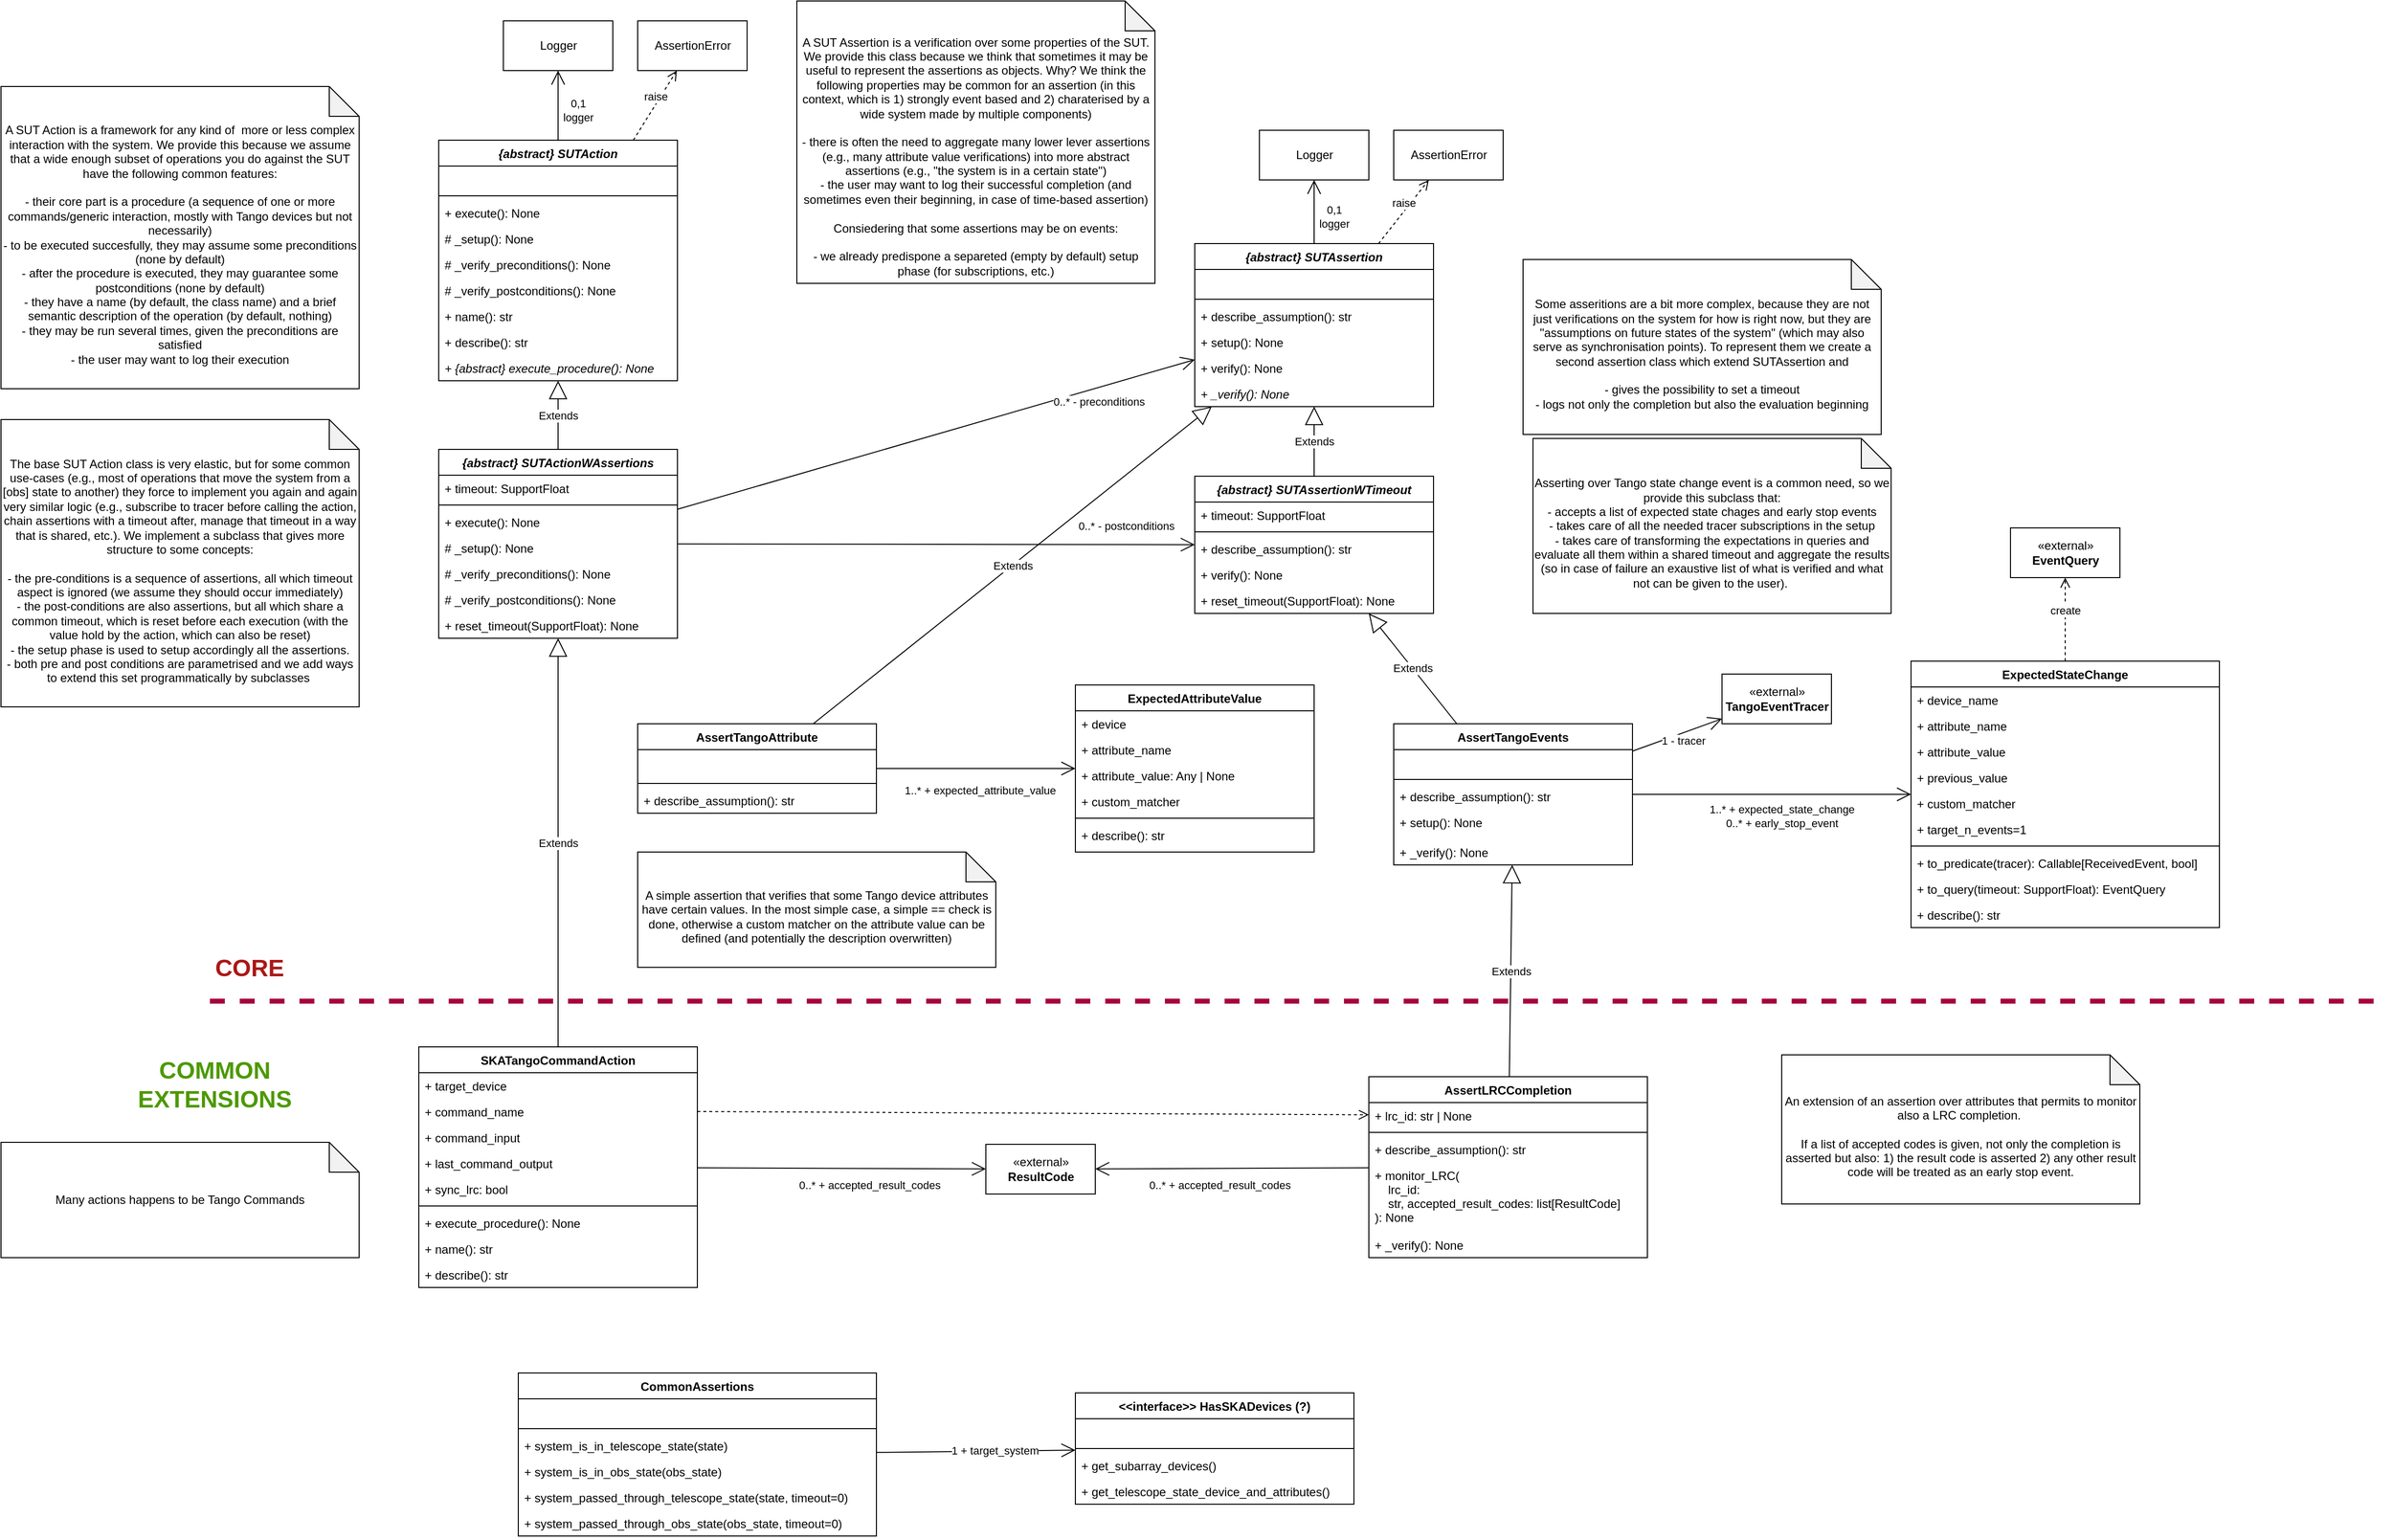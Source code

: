 <mxfile>
    <diagram id="v-a5iRJR_e-lCV0AXOTa" name="Page-1">
        <mxGraphModel dx="2458" dy="2108" grid="1" gridSize="10" guides="1" tooltips="1" connect="1" arrows="1" fold="1" page="1" pageScale="1" pageWidth="827" pageHeight="1169" math="0" shadow="0">
            <root>
                <mxCell id="0"/>
                <mxCell id="1" parent="0"/>
                <mxCell id="8" value="&lt;div style=&quot;text-align: center;&quot;&gt;&lt;span style=&quot;text-align: start; background-color: initial;&quot;&gt;&lt;br&gt;&lt;/span&gt;&lt;/div&gt;&lt;div style=&quot;text-align: center;&quot;&gt;&lt;span style=&quot;text-align: start; background-color: initial;&quot;&gt;&lt;br&gt;&lt;/span&gt;&lt;/div&gt;&lt;div style=&quot;text-align: center;&quot;&gt;&lt;span style=&quot;text-align: start; background-color: initial;&quot;&gt;&lt;br&gt;&lt;/span&gt;&lt;/div&gt;&lt;div style=&quot;text-align: center;&quot;&gt;&lt;span style=&quot;text-align: start; background-color: initial;&quot;&gt;The base SUT Action class is very elastic, but for some common use-cases (e.g., most of operations that move the system from a [obs] state to another) they force to implement you again and again very similar logic (e.g., subscribe to tracer before calling the action, chain assertions with a timeout after, manage that timeout in a way that is shared, etc.). We implement a subclass that gives more structure to some concepts:&lt;/span&gt;&lt;/div&gt;&lt;div style=&quot;text-align: center;&quot;&gt;&lt;span style=&quot;text-align: start; background-color: initial;&quot;&gt;&lt;br&gt;&lt;/span&gt;&lt;/div&gt;&lt;div style=&quot;text-align: center;&quot;&gt;&lt;span style=&quot;text-align: start; background-color: initial;&quot;&gt;- the pre-conditions is a sequence of assertions, all which timeout aspect is ignored (we assume they should occur immediately)&lt;/span&gt;&lt;/div&gt;&lt;div style=&quot;text-align: center;&quot;&gt;&lt;span style=&quot;text-align: start; background-color: initial;&quot;&gt;- the post-conditions are also assertions, but all which share a common timeout, which is reset before each execution (with the value hold by the action, which can also be reset)&lt;/span&gt;&lt;/div&gt;&lt;div style=&quot;text-align: center;&quot;&gt;&lt;span style=&quot;background-color: initial; text-align: start;&quot;&gt;- the setup phase is used to setup accordingly all the assertions.&lt;/span&gt;&lt;/div&gt;&lt;div style=&quot;text-align: center;&quot;&gt;&lt;span style=&quot;background-color: initial; text-align: start;&quot;&gt;- both pre and post conditions are parametrised and we add ways&lt;/span&gt;&lt;/div&gt;&lt;div style=&quot;text-align: center;&quot;&gt;&lt;span style=&quot;background-color: initial; text-align: start;&quot;&gt;to extend this set programmatically by subclasses&amp;nbsp;&lt;/span&gt;&lt;/div&gt;&lt;div style=&quot;text-align: center;&quot;&gt;&lt;span style=&quot;background-color: initial; color: rgba(0, 0, 0, 0); font-family: monospace; font-size: 0px; text-align: start;&quot;&gt;&lt;br&gt;&lt;/span&gt;&lt;/div&gt;&lt;div style=&quot;text-align: center;&quot;&gt;&lt;span style=&quot;background-color: initial; color: rgba(0, 0, 0, 0); font-family: monospace; font-size: 0px; text-align: start;&quot;&gt;- bor- CmxGraphModel%3E%3Croot%3E%3CmxCell%20id%3D%220%22%2F%3E%3CmxCell%20id%3D%221%22%20parent%3D%220%22%2F%3E%3CmxCell%20id%3D%222%22%20value%3D%22Extends%22%20style%3D%22endArrow%3Dblock%3BendSize%3D16%3BendFill%3D0%3Bhtml%3D1%3B%22%20edge%3D%221%22%20parent%3D%221%22%3E%3CmxGeometry%20width%3D%22160%22%20relative%3D%221%22%20as%3D%22geometry%22%3E%3CmxPoint%20x%3D%22200%22%20y%3D%22680%22%20as%3D%22sourcePoint%22%2F%3E%3CmxPoint%20x%3D%22200%22%20y%3D%22576%22%20as%3D%22targetPoint%22%2F%3E%3C%2FmxGeometry%3E%3C%2FmxCell%3E%3C%2Froot%3E%3C%2FmxGraphModel%3Ebo&lt;/span&gt;&lt;/div&gt;" style="shape=note;whiteSpace=wrap;html=1;backgroundOutline=1;darkOpacity=0.05;" parent="1" vertex="1">
                    <mxGeometry x="-360" y="241" width="360" height="289" as="geometry"/>
                </mxCell>
                <mxCell id="30" value="AssertionError" style="html=1;" parent="1" vertex="1">
                    <mxGeometry x="280" y="-160" width="110" height="50" as="geometry"/>
                </mxCell>
                <mxCell id="32" value="raise" style="html=1;verticalAlign=bottom;endArrow=open;dashed=1;endSize=8;" parent="1" source="253" target="30" edge="1">
                    <mxGeometry relative="1" as="geometry">
                        <mxPoint x="330" y="506.3" as="sourcePoint"/>
                        <mxPoint x="490" y="490.7" as="targetPoint"/>
                    </mxGeometry>
                </mxCell>
                <mxCell id="33" value="Logger" style="html=1;" parent="1" vertex="1">
                    <mxGeometry x="145" y="-160" width="110" height="50" as="geometry"/>
                </mxCell>
                <mxCell id="34" value="0,1&lt;br&gt;logger" style="endArrow=open;endFill=1;endSize=12;html=1;" parent="1" source="253" target="33" edge="1">
                    <mxGeometry x="-0.143" y="-20" width="160" relative="1" as="geometry">
                        <mxPoint x="200" y="40.0" as="sourcePoint"/>
                        <mxPoint x="420" y="150" as="targetPoint"/>
                        <Array as="points">
                            <mxPoint x="200" y="-40"/>
                        </Array>
                        <mxPoint as="offset"/>
                    </mxGeometry>
                </mxCell>
                <mxCell id="56" value="SKATangoCommandAction" style="swimlane;fontStyle=1;align=center;verticalAlign=top;childLayout=stackLayout;horizontal=1;startSize=26;horizontalStack=0;resizeParent=1;resizeParentMax=0;resizeLast=0;collapsible=1;marginBottom=0;" parent="1" vertex="1">
                    <mxGeometry x="60" y="872" width="280" height="242" as="geometry"/>
                </mxCell>
                <mxCell id="449" value="+ target_device" style="text;strokeColor=none;fillColor=none;align=left;verticalAlign=top;spacingLeft=4;spacingRight=4;overflow=hidden;rotatable=0;points=[[0,0.5],[1,0.5]];portConstraint=eastwest;" vertex="1" parent="56">
                    <mxGeometry y="26" width="280" height="26" as="geometry"/>
                </mxCell>
                <mxCell id="450" value="+ command_name" style="text;strokeColor=none;fillColor=none;align=left;verticalAlign=top;spacingLeft=4;spacingRight=4;overflow=hidden;rotatable=0;points=[[0,0.5],[1,0.5]];portConstraint=eastwest;" vertex="1" parent="56">
                    <mxGeometry y="52" width="280" height="26" as="geometry"/>
                </mxCell>
                <mxCell id="451" value="+ command_input" style="text;strokeColor=none;fillColor=none;align=left;verticalAlign=top;spacingLeft=4;spacingRight=4;overflow=hidden;rotatable=0;points=[[0,0.5],[1,0.5]];portConstraint=eastwest;" vertex="1" parent="56">
                    <mxGeometry y="78" width="280" height="26" as="geometry"/>
                </mxCell>
                <mxCell id="452" value="+ last_command_output" style="text;strokeColor=none;fillColor=none;align=left;verticalAlign=top;spacingLeft=4;spacingRight=4;overflow=hidden;rotatable=0;points=[[0,0.5],[1,0.5]];portConstraint=eastwest;" vertex="1" parent="56">
                    <mxGeometry y="104" width="280" height="26" as="geometry"/>
                </mxCell>
                <mxCell id="462" value="+ sync_lrc: bool" style="text;strokeColor=none;fillColor=none;align=left;verticalAlign=top;spacingLeft=4;spacingRight=4;overflow=hidden;rotatable=0;points=[[0,0.5],[1,0.5]];portConstraint=eastwest;" vertex="1" parent="56">
                    <mxGeometry y="130" width="280" height="26" as="geometry"/>
                </mxCell>
                <mxCell id="60" value="" style="line;strokeWidth=1;fillColor=none;align=left;verticalAlign=middle;spacingTop=-1;spacingLeft=3;spacingRight=3;rotatable=0;labelPosition=right;points=[];portConstraint=eastwest;strokeColor=inherit;" parent="56" vertex="1">
                    <mxGeometry y="156" width="280" height="8" as="geometry"/>
                </mxCell>
                <mxCell id="446" value="+ execute_procedure(): None" style="text;strokeColor=none;fillColor=none;align=left;verticalAlign=top;spacingLeft=4;spacingRight=4;overflow=hidden;rotatable=0;points=[[0,0.5],[1,0.5]];portConstraint=eastwest;fontStyle=0" vertex="1" parent="56">
                    <mxGeometry y="164" width="280" height="26" as="geometry"/>
                </mxCell>
                <mxCell id="64" value="+ name(): str" style="text;strokeColor=none;fillColor=none;align=left;verticalAlign=top;spacingLeft=4;spacingRight=4;overflow=hidden;rotatable=0;points=[[0,0.5],[1,0.5]];portConstraint=eastwest;fontStyle=0" parent="56" vertex="1">
                    <mxGeometry y="190" width="280" height="26" as="geometry"/>
                </mxCell>
                <mxCell id="65" value="+ describe(): str" style="text;strokeColor=none;fillColor=none;align=left;verticalAlign=top;spacingLeft=4;spacingRight=4;overflow=hidden;rotatable=0;points=[[0,0.5],[1,0.5]];portConstraint=eastwest;fontStyle=0" parent="56" vertex="1">
                    <mxGeometry y="216" width="280" height="26" as="geometry"/>
                </mxCell>
                <mxCell id="68" value="Extends" style="endArrow=block;endSize=16;endFill=0;html=1;" parent="1" source="56" target="297" edge="1">
                    <mxGeometry width="160" relative="1" as="geometry">
                        <mxPoint x="470" y="1084" as="sourcePoint"/>
                        <mxPoint x="200.0" y="974" as="targetPoint"/>
                    </mxGeometry>
                </mxCell>
                <mxCell id="81" value="" style="endArrow=none;dashed=1;html=1;fontColor=#a49898;fillColor=#d80073;strokeColor=#A50040;strokeWidth=5;" parent="1" edge="1">
                    <mxGeometry width="50" height="50" relative="1" as="geometry">
                        <mxPoint x="-150" y="826" as="sourcePoint"/>
                        <mxPoint x="2040" y="826" as="targetPoint"/>
                    </mxGeometry>
                </mxCell>
                <mxCell id="82" value="&lt;b style=&quot;&quot;&gt;&lt;font color=&quot;#ab1717&quot; style=&quot;font-size: 24px;&quot;&gt;CORE&lt;/font&gt;&lt;/b&gt;" style="text;html=1;strokeColor=none;fillColor=none;align=center;verticalAlign=middle;whiteSpace=wrap;rounded=0;fontColor=#a49898;" parent="1" vertex="1">
                    <mxGeometry x="-160" y="778" width="100" height="30" as="geometry"/>
                </mxCell>
                <mxCell id="83" value="&lt;b style=&quot;&quot;&gt;&lt;font color=&quot;#4d9900&quot; style=&quot;font-size: 24px;&quot;&gt;COMMON EXTENSIONS&lt;/font&gt;&lt;/b&gt;" style="text;html=1;strokeColor=none;fillColor=none;align=center;verticalAlign=middle;whiteSpace=wrap;rounded=0;fontColor=#a49898;" parent="1" vertex="1">
                    <mxGeometry x="-230" y="880" width="170" height="60" as="geometry"/>
                </mxCell>
                <mxCell id="253" value="{abstract} SUTAction" style="swimlane;fontStyle=3;align=center;verticalAlign=top;childLayout=stackLayout;horizontal=1;startSize=26;horizontalStack=0;resizeParent=1;resizeParentMax=0;resizeLast=0;collapsible=1;marginBottom=0;" vertex="1" parent="1">
                    <mxGeometry x="80" y="-40" width="240" height="242" as="geometry"/>
                </mxCell>
                <mxCell id="254" value=" " style="text;strokeColor=none;fillColor=none;align=left;verticalAlign=top;spacingLeft=4;spacingRight=4;overflow=hidden;rotatable=0;points=[[0,0.5],[1,0.5]];portConstraint=eastwest;" vertex="1" parent="253">
                    <mxGeometry y="26" width="240" height="26" as="geometry"/>
                </mxCell>
                <mxCell id="255" value="" style="line;strokeWidth=1;fillColor=none;align=left;verticalAlign=middle;spacingTop=-1;spacingLeft=3;spacingRight=3;rotatable=0;labelPosition=right;points=[];portConstraint=eastwest;strokeColor=inherit;" vertex="1" parent="253">
                    <mxGeometry y="52" width="240" height="8" as="geometry"/>
                </mxCell>
                <mxCell id="256" value="+ execute(): None" style="text;strokeColor=none;fillColor=none;align=left;verticalAlign=top;spacingLeft=4;spacingRight=4;overflow=hidden;rotatable=0;points=[[0,0.5],[1,0.5]];portConstraint=eastwest;" vertex="1" parent="253">
                    <mxGeometry y="60" width="240" height="26" as="geometry"/>
                </mxCell>
                <mxCell id="263" value="# _setup(): None" style="text;strokeColor=none;fillColor=none;align=left;verticalAlign=top;spacingLeft=4;spacingRight=4;overflow=hidden;rotatable=0;points=[[0,0.5],[1,0.5]];portConstraint=eastwest;fontStyle=0" vertex="1" parent="253">
                    <mxGeometry y="86" width="240" height="26" as="geometry"/>
                </mxCell>
                <mxCell id="258" value="# _verify_preconditions(): None" style="text;strokeColor=none;fillColor=none;align=left;verticalAlign=top;spacingLeft=4;spacingRight=4;overflow=hidden;rotatable=0;points=[[0,0.5],[1,0.5]];portConstraint=eastwest;fontStyle=0" vertex="1" parent="253">
                    <mxGeometry y="112" width="240" height="26" as="geometry"/>
                </mxCell>
                <mxCell id="259" value="# _verify_postconditions(): None" style="text;strokeColor=none;fillColor=none;align=left;verticalAlign=top;spacingLeft=4;spacingRight=4;overflow=hidden;rotatable=0;points=[[0,0.5],[1,0.5]];portConstraint=eastwest;fontStyle=0" vertex="1" parent="253">
                    <mxGeometry y="138" width="240" height="26" as="geometry"/>
                </mxCell>
                <mxCell id="260" value="+ name(): str" style="text;strokeColor=none;fillColor=none;align=left;verticalAlign=top;spacingLeft=4;spacingRight=4;overflow=hidden;rotatable=0;points=[[0,0.5],[1,0.5]];portConstraint=eastwest;fontStyle=0" vertex="1" parent="253">
                    <mxGeometry y="164" width="240" height="26" as="geometry"/>
                </mxCell>
                <mxCell id="261" value="+ describe(): str" style="text;strokeColor=none;fillColor=none;align=left;verticalAlign=top;spacingLeft=4;spacingRight=4;overflow=hidden;rotatable=0;points=[[0,0.5],[1,0.5]];portConstraint=eastwest;fontStyle=0" vertex="1" parent="253">
                    <mxGeometry y="190" width="240" height="26" as="geometry"/>
                </mxCell>
                <mxCell id="257" value="+ {abstract} execute_procedure(): None" style="text;strokeColor=none;fillColor=none;align=left;verticalAlign=top;spacingLeft=4;spacingRight=4;overflow=hidden;rotatable=0;points=[[0,0.5],[1,0.5]];portConstraint=eastwest;fontStyle=2" vertex="1" parent="253">
                    <mxGeometry y="216" width="240" height="26" as="geometry"/>
                </mxCell>
                <mxCell id="262" value="&lt;br&gt;&lt;br&gt;A SUT Action is a framework for any kind of&amp;nbsp; more or less complex interaction with the system. We provide this because we assume that a wide enough subset of operations you do against the SUT have the following common features:&lt;br&gt;&lt;br&gt;- their core part is a procedure (a sequence of one or more commands/generic interaction, mostly with Tango devices but not necessarily)&lt;br&gt;- to be executed succesfully, they may assume some preconditions (none by default)&lt;br&gt;- after the procedure is executed, they may guarantee some postconditions (none by default)&lt;br&gt;- they have a name (by default, the class name) and a brief semantic description of the operation (by default, nothing)&lt;br&gt;- they may be run several times, given the preconditions are satisfied&lt;br&gt;- the user may want to log their execution&lt;br&gt;&lt;span style=&quot;color: rgba(0, 0, 0, 0); font-family: monospace; font-size: 0px; text-align: start;&quot;&gt;&amp;nbsp;%3CmxGraphModel%3E%3Croot%3E%3CmxCell%20id%3D%220%22%2F%3E%3CmxCell%20id%3D%221%22%20parent%3D%220%22%2F%3E%3CmxCell%20id%3D%222%22%20value%3D%22Extends%22%20style%3D%22endArrow%3Dblock%3BendSize%3D16%3BendFill%3D0%3Bhtml%3D1%3B%22%20edge%3D%221%22%20parent%3D%221%22%3E%3CmxGeometry%20width%3D%22160%22%20relative%3D%221%22%20as%3D%22geometry%22%3E%3CmxPoint%20x%3D%22200%22%20y%3D%22680%22%20as%3D%22sourcePoint%22%2F%3E%3CmxPoint%20x%3D%22200%22%20y%3D%22576%22%20as%3D%22targetPoint%22%2F%3E%3C%2FmxGeometry%3E%3C%2FmxCell%3E%3C%2Froot%3E%3C%2FmxGraphModel%3E&lt;/span&gt;" style="shape=note;whiteSpace=wrap;html=1;backgroundOutline=1;darkOpacity=0.05;" vertex="1" parent="1">
                    <mxGeometry x="-360" y="-94" width="360" height="304" as="geometry"/>
                </mxCell>
                <mxCell id="266" value="{abstract} SUTAssertion" style="swimlane;fontStyle=3;align=center;verticalAlign=top;childLayout=stackLayout;horizontal=1;startSize=26;horizontalStack=0;resizeParent=1;resizeParentMax=0;resizeLast=0;collapsible=1;marginBottom=0;" vertex="1" parent="1">
                    <mxGeometry x="840" y="64" width="240" height="164" as="geometry"/>
                </mxCell>
                <mxCell id="267" value=" " style="text;strokeColor=none;fillColor=none;align=left;verticalAlign=top;spacingLeft=4;spacingRight=4;overflow=hidden;rotatable=0;points=[[0,0.5],[1,0.5]];portConstraint=eastwest;" vertex="1" parent="266">
                    <mxGeometry y="26" width="240" height="26" as="geometry"/>
                </mxCell>
                <mxCell id="268" value="" style="line;strokeWidth=1;fillColor=none;align=left;verticalAlign=middle;spacingTop=-1;spacingLeft=3;spacingRight=3;rotatable=0;labelPosition=right;points=[];portConstraint=eastwest;strokeColor=inherit;" vertex="1" parent="266">
                    <mxGeometry y="52" width="240" height="8" as="geometry"/>
                </mxCell>
                <mxCell id="270" value="+ describe_assumption(): str" style="text;strokeColor=none;fillColor=none;align=left;verticalAlign=top;spacingLeft=4;spacingRight=4;overflow=hidden;rotatable=0;points=[[0,0.5],[1,0.5]];portConstraint=eastwest;fontStyle=0" vertex="1" parent="266">
                    <mxGeometry y="60" width="240" height="26" as="geometry"/>
                </mxCell>
                <mxCell id="313" value="+ setup(): None" style="text;strokeColor=none;fillColor=none;align=left;verticalAlign=top;spacingLeft=4;spacingRight=4;overflow=hidden;rotatable=0;points=[[0,0.5],[1,0.5]];portConstraint=eastwest;fontStyle=0" vertex="1" parent="266">
                    <mxGeometry y="86" width="240" height="26" as="geometry"/>
                </mxCell>
                <mxCell id="286" value="+ verify(): None" style="text;strokeColor=none;fillColor=none;align=left;verticalAlign=top;spacingLeft=4;spacingRight=4;overflow=hidden;rotatable=0;points=[[0,0.5],[1,0.5]];portConstraint=eastwest;fontStyle=0" vertex="1" parent="266">
                    <mxGeometry y="112" width="240" height="26" as="geometry"/>
                </mxCell>
                <mxCell id="273" value="+ _verify(): None" style="text;strokeColor=none;fillColor=none;align=left;verticalAlign=top;spacingLeft=4;spacingRight=4;overflow=hidden;rotatable=0;points=[[0,0.5],[1,0.5]];portConstraint=eastwest;fontStyle=2" vertex="1" parent="266">
                    <mxGeometry y="138" width="240" height="26" as="geometry"/>
                </mxCell>
                <mxCell id="272" value="&lt;br&gt;&lt;br&gt;A SUT Assertion is a verification over some properties of the SUT. We provide this class because we think that sometimes it may be useful to represent the assertions as objects. Why? We think the following properties may be common for an assertion (in this context, which is 1) strongly event based and 2) charaterised by a wide system made by multiple components)&lt;br&gt;&lt;br&gt;- there is often the need to aggregate many lower lever assertions (e.g., many attribute value verifications) into more abstract assertions (e.g., &quot;the system is in a certain state&quot;)&lt;br&gt;- the user may want to log their successful completion (and sometimes even their beginning, in case of time-based assertion)&lt;br&gt;&lt;br&gt;Consiedering that some assertions may be on events:&lt;br&gt;&lt;br&gt;- we already predispone a separeted (empty by default) setup phase (for subscriptions, etc.)" style="shape=note;whiteSpace=wrap;html=1;backgroundOutline=1;darkOpacity=0.05;" vertex="1" parent="1">
                    <mxGeometry x="440" y="-180" width="360" height="284" as="geometry"/>
                </mxCell>
                <mxCell id="275" value="AssertionError" style="html=1;" vertex="1" parent="1">
                    <mxGeometry x="1040" y="-50" width="110" height="50" as="geometry"/>
                </mxCell>
                <mxCell id="276" value="raise" style="html=1;verticalAlign=bottom;endArrow=open;dashed=1;endSize=8;" edge="1" parent="1" target="275" source="266">
                    <mxGeometry relative="1" as="geometry">
                        <mxPoint x="1074.88" y="-2.274e-13" as="sourcePoint"/>
                        <mxPoint x="1245" y="530.7" as="targetPoint"/>
                    </mxGeometry>
                </mxCell>
                <mxCell id="277" value="Logger" style="html=1;" vertex="1" parent="1">
                    <mxGeometry x="905" y="-50" width="110" height="50" as="geometry"/>
                </mxCell>
                <mxCell id="278" value="0,1&lt;br&gt;logger" style="endArrow=open;endFill=1;endSize=12;html=1;entryX=0.5;entryY=1;entryDx=0;entryDy=0;" edge="1" parent="1" target="277" source="266">
                    <mxGeometry x="-0.143" y="-20" width="160" relative="1" as="geometry">
                        <mxPoint x="955" y="-2.274e-13" as="sourcePoint"/>
                        <mxPoint x="1175" y="190" as="targetPoint"/>
                        <Array as="points"/>
                        <mxPoint as="offset"/>
                    </mxGeometry>
                </mxCell>
                <mxCell id="279" value="&lt;br&gt;Some asseritions are a bit more complex, because they are not just verifications on the system for how is right now, but they are &quot;assumptions on future states of the system&quot; (which may also serve as synchronisation points). To represent them we create a second assertion class which extend SUTAssertion and&lt;br&gt;&lt;br&gt;- gives the possibility to set a timeout&lt;br&gt;- logs not only the completion but also the evaluation beginning" style="shape=note;whiteSpace=wrap;html=1;backgroundOutline=1;darkOpacity=0.05;" vertex="1" parent="1">
                    <mxGeometry x="1170" y="80" width="360" height="176" as="geometry"/>
                </mxCell>
                <mxCell id="287" value="{abstract} SUTAssertionWTimeout" style="swimlane;fontStyle=3;align=center;verticalAlign=top;childLayout=stackLayout;horizontal=1;startSize=26;horizontalStack=0;resizeParent=1;resizeParentMax=0;resizeLast=0;collapsible=1;marginBottom=0;" vertex="1" parent="1">
                    <mxGeometry x="840" y="298" width="240" height="138" as="geometry"/>
                </mxCell>
                <mxCell id="410" value="+ timeout: SupportFloat" style="text;strokeColor=none;fillColor=none;align=left;verticalAlign=top;spacingLeft=4;spacingRight=4;overflow=hidden;rotatable=0;points=[[0,0.5],[1,0.5]];portConstraint=eastwest;" vertex="1" parent="287">
                    <mxGeometry y="26" width="240" height="26" as="geometry"/>
                </mxCell>
                <mxCell id="289" value="" style="line;strokeWidth=1;fillColor=none;align=left;verticalAlign=middle;spacingTop=-1;spacingLeft=3;spacingRight=3;rotatable=0;labelPosition=right;points=[];portConstraint=eastwest;strokeColor=inherit;" vertex="1" parent="287">
                    <mxGeometry y="52" width="240" height="8" as="geometry"/>
                </mxCell>
                <mxCell id="409" value="+ describe_assumption(): str" style="text;strokeColor=none;fillColor=none;align=left;verticalAlign=top;spacingLeft=4;spacingRight=4;overflow=hidden;rotatable=0;points=[[0,0.5],[1,0.5]];portConstraint=eastwest;fontStyle=0" vertex="1" parent="287">
                    <mxGeometry y="60" width="240" height="26" as="geometry"/>
                </mxCell>
                <mxCell id="291" value="+ verify(): None" style="text;strokeColor=none;fillColor=none;align=left;verticalAlign=top;spacingLeft=4;spacingRight=4;overflow=hidden;rotatable=0;points=[[0,0.5],[1,0.5]];portConstraint=eastwest;fontStyle=0" vertex="1" parent="287">
                    <mxGeometry y="86" width="240" height="26" as="geometry"/>
                </mxCell>
                <mxCell id="296" value="+ reset_timeout(SupportFloat): None" style="text;strokeColor=none;fillColor=none;align=left;verticalAlign=top;spacingLeft=4;spacingRight=4;overflow=hidden;rotatable=0;points=[[0,0.5],[1,0.5]];portConstraint=eastwest;fontStyle=0" vertex="1" parent="287">
                    <mxGeometry y="112" width="240" height="26" as="geometry"/>
                </mxCell>
                <mxCell id="293" value="Extends" style="endArrow=block;endSize=16;endFill=0;html=1;" edge="1" parent="1" source="287" target="266">
                    <mxGeometry width="160" relative="1" as="geometry">
                        <mxPoint x="1180" y="371" as="sourcePoint"/>
                        <mxPoint x="1180" y="228" as="targetPoint"/>
                    </mxGeometry>
                </mxCell>
                <mxCell id="297" value="{abstract} SUTActionWAssertions" style="swimlane;fontStyle=3;align=center;verticalAlign=top;childLayout=stackLayout;horizontal=1;startSize=26;horizontalStack=0;resizeParent=1;resizeParentMax=0;resizeLast=0;collapsible=1;marginBottom=0;" vertex="1" parent="1">
                    <mxGeometry x="80" y="271" width="240" height="190" as="geometry"/>
                </mxCell>
                <mxCell id="307" value="+ timeout: SupportFloat" style="text;strokeColor=none;fillColor=none;align=left;verticalAlign=top;spacingLeft=4;spacingRight=4;overflow=hidden;rotatable=0;points=[[0,0.5],[1,0.5]];portConstraint=eastwest;" vertex="1" parent="297">
                    <mxGeometry y="26" width="240" height="26" as="geometry"/>
                </mxCell>
                <mxCell id="299" value="" style="line;strokeWidth=1;fillColor=none;align=left;verticalAlign=middle;spacingTop=-1;spacingLeft=3;spacingRight=3;rotatable=0;labelPosition=right;points=[];portConstraint=eastwest;strokeColor=inherit;" vertex="1" parent="297">
                    <mxGeometry y="52" width="240" height="8" as="geometry"/>
                </mxCell>
                <mxCell id="300" value="+ execute(): None" style="text;strokeColor=none;fillColor=none;align=left;verticalAlign=top;spacingLeft=4;spacingRight=4;overflow=hidden;rotatable=0;points=[[0,0.5],[1,0.5]];portConstraint=eastwest;" vertex="1" parent="297">
                    <mxGeometry y="60" width="240" height="26" as="geometry"/>
                </mxCell>
                <mxCell id="301" value="# _setup(): None" style="text;strokeColor=none;fillColor=none;align=left;verticalAlign=top;spacingLeft=4;spacingRight=4;overflow=hidden;rotatable=0;points=[[0,0.5],[1,0.5]];portConstraint=eastwest;fontStyle=0" vertex="1" parent="297">
                    <mxGeometry y="86" width="240" height="26" as="geometry"/>
                </mxCell>
                <mxCell id="302" value="# _verify_preconditions(): None" style="text;strokeColor=none;fillColor=none;align=left;verticalAlign=top;spacingLeft=4;spacingRight=4;overflow=hidden;rotatable=0;points=[[0,0.5],[1,0.5]];portConstraint=eastwest;fontStyle=0" vertex="1" parent="297">
                    <mxGeometry y="112" width="240" height="26" as="geometry"/>
                </mxCell>
                <mxCell id="303" value="# _verify_postconditions(): None" style="text;strokeColor=none;fillColor=none;align=left;verticalAlign=top;spacingLeft=4;spacingRight=4;overflow=hidden;rotatable=0;points=[[0,0.5],[1,0.5]];portConstraint=eastwest;fontStyle=0" vertex="1" parent="297">
                    <mxGeometry y="138" width="240" height="26" as="geometry"/>
                </mxCell>
                <mxCell id="308" value="+ reset_timeout(SupportFloat): None" style="text;strokeColor=none;fillColor=none;align=left;verticalAlign=top;spacingLeft=4;spacingRight=4;overflow=hidden;rotatable=0;points=[[0,0.5],[1,0.5]];portConstraint=eastwest;fontStyle=0" vertex="1" parent="297">
                    <mxGeometry y="164" width="240" height="26" as="geometry"/>
                </mxCell>
                <mxCell id="309" value="" style="endArrow=open;endFill=1;endSize=12;html=1;" edge="1" parent="1" source="297" target="266">
                    <mxGeometry width="160" relative="1" as="geometry">
                        <mxPoint x="438.91" y="424.3" as="sourcePoint"/>
                        <mxPoint x="630.001" y="276" as="targetPoint"/>
                    </mxGeometry>
                </mxCell>
                <mxCell id="310" value="0..* - preconditions&amp;nbsp;" style="edgeLabel;html=1;align=center;verticalAlign=middle;resizable=0;points=[];" vertex="1" connectable="0" parent="309">
                    <mxGeometry x="0.141" relative="1" as="geometry">
                        <mxPoint x="128" y="-23" as="offset"/>
                    </mxGeometry>
                </mxCell>
                <mxCell id="311" value="" style="endArrow=open;endFill=1;endSize=12;html=1;" edge="1" parent="1" source="297" target="287">
                    <mxGeometry width="160" relative="1" as="geometry">
                        <mxPoint x="330" y="314.364" as="sourcePoint"/>
                        <mxPoint x="860" y="174.636" as="targetPoint"/>
                    </mxGeometry>
                </mxCell>
                <mxCell id="312" value="0..* - postconditions" style="edgeLabel;html=1;align=center;verticalAlign=middle;resizable=0;points=[];" vertex="1" connectable="0" parent="311">
                    <mxGeometry x="0.141" relative="1" as="geometry">
                        <mxPoint x="154" y="-19" as="offset"/>
                    </mxGeometry>
                </mxCell>
                <mxCell id="314" value="Extends" style="endArrow=block;endSize=16;endFill=0;html=1;" edge="1" parent="1" source="297" target="253">
                    <mxGeometry width="160" relative="1" as="geometry">
                        <mxPoint x="400" y="558" as="sourcePoint"/>
                        <mxPoint x="400" y="476" as="targetPoint"/>
                    </mxGeometry>
                </mxCell>
                <mxCell id="330" value="AssertLRCCompletion" style="swimlane;fontStyle=1;align=center;verticalAlign=top;childLayout=stackLayout;horizontal=1;startSize=26;horizontalStack=0;resizeParent=1;resizeParentMax=0;resizeLast=0;collapsible=1;marginBottom=0;" vertex="1" parent="1">
                    <mxGeometry x="1015" y="902" width="280" height="182" as="geometry"/>
                </mxCell>
                <mxCell id="331" value="+ lrc_id: str | None" style="text;strokeColor=none;fillColor=none;align=left;verticalAlign=top;spacingLeft=4;spacingRight=4;overflow=hidden;rotatable=0;points=[[0,0.5],[1,0.5]];portConstraint=eastwest;" vertex="1" parent="330">
                    <mxGeometry y="26" width="280" height="26" as="geometry"/>
                </mxCell>
                <mxCell id="332" value="" style="line;strokeWidth=1;fillColor=none;align=left;verticalAlign=middle;spacingTop=-1;spacingLeft=3;spacingRight=3;rotatable=0;labelPosition=right;points=[];portConstraint=eastwest;strokeColor=inherit;" vertex="1" parent="330">
                    <mxGeometry y="52" width="280" height="8" as="geometry"/>
                </mxCell>
                <mxCell id="391" value="+ describe_assumption(): str" style="text;strokeColor=none;fillColor=none;align=left;verticalAlign=top;spacingLeft=4;spacingRight=4;overflow=hidden;rotatable=0;points=[[0,0.5],[1,0.5]];portConstraint=eastwest;fontStyle=0" vertex="1" parent="330">
                    <mxGeometry y="60" width="280" height="26" as="geometry"/>
                </mxCell>
                <mxCell id="335" value="+ monitor_LRC(&#10;    lrc_id: &#10;    str, accepted_result_codes: list[ResultCode]&#10;): None" style="text;strokeColor=none;fillColor=none;align=left;verticalAlign=top;spacingLeft=4;spacingRight=4;overflow=hidden;rotatable=0;points=[[0,0.5],[1,0.5]];portConstraint=eastwest;fontStyle=0" vertex="1" parent="330">
                    <mxGeometry y="86" width="280" height="70" as="geometry"/>
                </mxCell>
                <mxCell id="406" value="+ _verify(): None" style="text;strokeColor=none;fillColor=none;align=left;verticalAlign=top;spacingLeft=4;spacingRight=4;overflow=hidden;rotatable=0;points=[[0,0.5],[1,0.5]];portConstraint=eastwest;fontStyle=0" vertex="1" parent="330">
                    <mxGeometry y="156" width="280" height="26" as="geometry"/>
                </mxCell>
                <mxCell id="338" value="«external»&lt;br&gt;&lt;b&gt;ResultCode&lt;/b&gt;" style="html=1;" vertex="1" parent="1">
                    <mxGeometry x="630" y="970" width="110" height="50" as="geometry"/>
                </mxCell>
                <mxCell id="339" value="" style="endArrow=open;endFill=1;endSize=12;html=1;" edge="1" parent="1" source="330" target="338">
                    <mxGeometry width="160" relative="1" as="geometry">
                        <mxPoint x="600" y="827.998" as="sourcePoint"/>
                        <mxPoint x="280" y="864.847" as="targetPoint"/>
                    </mxGeometry>
                </mxCell>
                <mxCell id="340" value="0..* + accepted_result_codes" style="edgeLabel;html=1;align=center;verticalAlign=middle;resizable=0;points=[];" vertex="1" connectable="0" parent="339">
                    <mxGeometry x="0.141" relative="1" as="geometry">
                        <mxPoint x="7" y="16" as="offset"/>
                    </mxGeometry>
                </mxCell>
                <mxCell id="341" value="AssertTangoEvents" style="swimlane;fontStyle=1;align=center;verticalAlign=top;childLayout=stackLayout;horizontal=1;startSize=26;horizontalStack=0;resizeParent=1;resizeParentMax=0;resizeLast=0;collapsible=1;marginBottom=0;" vertex="1" parent="1">
                    <mxGeometry x="1040" y="547" width="240" height="142" as="geometry"/>
                </mxCell>
                <mxCell id="342" value=" " style="text;strokeColor=none;fillColor=none;align=left;verticalAlign=top;spacingLeft=4;spacingRight=4;overflow=hidden;rotatable=0;points=[[0,0.5],[1,0.5]];portConstraint=eastwest;" vertex="1" parent="341">
                    <mxGeometry y="26" width="240" height="26" as="geometry"/>
                </mxCell>
                <mxCell id="343" value="" style="line;strokeWidth=1;fillColor=none;align=left;verticalAlign=middle;spacingTop=-1;spacingLeft=3;spacingRight=3;rotatable=0;labelPosition=right;points=[];portConstraint=eastwest;strokeColor=inherit;" vertex="1" parent="341">
                    <mxGeometry y="52" width="240" height="8" as="geometry"/>
                </mxCell>
                <mxCell id="393" value="+ describe_assumption(): str" style="text;strokeColor=none;fillColor=none;align=left;verticalAlign=top;spacingLeft=4;spacingRight=4;overflow=hidden;rotatable=0;points=[[0,0.5],[1,0.5]];portConstraint=eastwest;fontStyle=0" vertex="1" parent="341">
                    <mxGeometry y="60" width="240" height="26" as="geometry"/>
                </mxCell>
                <mxCell id="344" value="+ setup(): None" style="text;strokeColor=none;fillColor=none;align=left;verticalAlign=top;spacingLeft=4;spacingRight=4;overflow=hidden;rotatable=0;points=[[0,0.5],[1,0.5]];portConstraint=eastwest;fontStyle=0" vertex="1" parent="341">
                    <mxGeometry y="86" width="240" height="30" as="geometry"/>
                </mxCell>
                <mxCell id="345" value="+ _verify(): None" style="text;strokeColor=none;fillColor=none;align=left;verticalAlign=top;spacingLeft=4;spacingRight=4;overflow=hidden;rotatable=0;points=[[0,0.5],[1,0.5]];portConstraint=eastwest;fontStyle=0" vertex="1" parent="341">
                    <mxGeometry y="116" width="240" height="26" as="geometry"/>
                </mxCell>
                <mxCell id="346" value="ExpectedStateChange" style="swimlane;fontStyle=1;align=center;verticalAlign=top;childLayout=stackLayout;horizontal=1;startSize=26;horizontalStack=0;resizeParent=1;resizeParentMax=0;resizeLast=0;collapsible=1;marginBottom=0;" vertex="1" parent="1">
                    <mxGeometry x="1560" y="484" width="310" height="268" as="geometry"/>
                </mxCell>
                <mxCell id="347" value="+ device_name" style="text;strokeColor=none;fillColor=none;align=left;verticalAlign=top;spacingLeft=4;spacingRight=4;overflow=hidden;rotatable=0;points=[[0,0.5],[1,0.5]];portConstraint=eastwest;" vertex="1" parent="346">
                    <mxGeometry y="26" width="310" height="26" as="geometry"/>
                </mxCell>
                <mxCell id="352" value="+ attribute_name" style="text;strokeColor=none;fillColor=none;align=left;verticalAlign=top;spacingLeft=4;spacingRight=4;overflow=hidden;rotatable=0;points=[[0,0.5],[1,0.5]];portConstraint=eastwest;" vertex="1" parent="346">
                    <mxGeometry y="52" width="310" height="26" as="geometry"/>
                </mxCell>
                <mxCell id="355" value="+ attribute_value" style="text;strokeColor=none;fillColor=none;align=left;verticalAlign=top;spacingLeft=4;spacingRight=4;overflow=hidden;rotatable=0;points=[[0,0.5],[1,0.5]];portConstraint=eastwest;" vertex="1" parent="346">
                    <mxGeometry y="78" width="310" height="26" as="geometry"/>
                </mxCell>
                <mxCell id="356" value="+ previous_value" style="text;strokeColor=none;fillColor=none;align=left;verticalAlign=top;spacingLeft=4;spacingRight=4;overflow=hidden;rotatable=0;points=[[0,0.5],[1,0.5]];portConstraint=eastwest;" vertex="1" parent="346">
                    <mxGeometry y="104" width="310" height="26" as="geometry"/>
                </mxCell>
                <mxCell id="357" value="+ custom_matcher" style="text;strokeColor=none;fillColor=none;align=left;verticalAlign=top;spacingLeft=4;spacingRight=4;overflow=hidden;rotatable=0;points=[[0,0.5],[1,0.5]];portConstraint=eastwest;" vertex="1" parent="346">
                    <mxGeometry y="130" width="310" height="26" as="geometry"/>
                </mxCell>
                <mxCell id="358" value="+ target_n_events=1" style="text;strokeColor=none;fillColor=none;align=left;verticalAlign=top;spacingLeft=4;spacingRight=4;overflow=hidden;rotatable=0;points=[[0,0.5],[1,0.5]];portConstraint=eastwest;" vertex="1" parent="346">
                    <mxGeometry y="156" width="310" height="26" as="geometry"/>
                </mxCell>
                <mxCell id="348" value="" style="line;strokeWidth=1;fillColor=none;align=left;verticalAlign=middle;spacingTop=-1;spacingLeft=3;spacingRight=3;rotatable=0;labelPosition=right;points=[];portConstraint=eastwest;strokeColor=inherit;" vertex="1" parent="346">
                    <mxGeometry y="182" width="310" height="8" as="geometry"/>
                </mxCell>
                <mxCell id="351" value="+ to_predicate(tracer): Callable[ReceivedEvent, bool]" style="text;strokeColor=none;fillColor=none;align=left;verticalAlign=top;spacingLeft=4;spacingRight=4;overflow=hidden;rotatable=0;points=[[0,0.5],[1,0.5]];portConstraint=eastwest;" vertex="1" parent="346">
                    <mxGeometry y="190" width="310" height="26" as="geometry"/>
                </mxCell>
                <mxCell id="353" value="+ to_query(timeout: SupportFloat): EventQuery" style="text;strokeColor=none;fillColor=none;align=left;verticalAlign=top;spacingLeft=4;spacingRight=4;overflow=hidden;rotatable=0;points=[[0,0.5],[1,0.5]];portConstraint=eastwest;" vertex="1" parent="346">
                    <mxGeometry y="216" width="310" height="26" as="geometry"/>
                </mxCell>
                <mxCell id="362" value="+ describe(): str" style="text;strokeColor=none;fillColor=none;align=left;verticalAlign=top;spacingLeft=4;spacingRight=4;overflow=hidden;rotatable=0;points=[[0,0.5],[1,0.5]];portConstraint=eastwest;" vertex="1" parent="346">
                    <mxGeometry y="242" width="310" height="26" as="geometry"/>
                </mxCell>
                <mxCell id="359" value="" style="endArrow=open;endFill=1;endSize=12;html=1;" edge="1" parent="1" source="341" target="346">
                    <mxGeometry width="160" relative="1" as="geometry">
                        <mxPoint x="1000" y="950.001" as="sourcePoint"/>
                        <mxPoint x="1520" y="956.159" as="targetPoint"/>
                    </mxGeometry>
                </mxCell>
                <mxCell id="360" value="1..* + expected_state_change&lt;br&gt;0..* + early_stop_event" style="edgeLabel;html=1;align=center;verticalAlign=middle;resizable=0;points=[];" vertex="1" connectable="0" parent="359">
                    <mxGeometry x="0.141" relative="1" as="geometry">
                        <mxPoint x="-10" y="22" as="offset"/>
                    </mxGeometry>
                </mxCell>
                <mxCell id="363" value="«external»&lt;br&gt;&lt;b&gt;TangoEventTracer&lt;/b&gt;" style="html=1;" vertex="1" parent="1">
                    <mxGeometry x="1370" y="497" width="110" height="50" as="geometry"/>
                </mxCell>
                <mxCell id="364" value="«external»&lt;br&gt;&lt;b&gt;EventQuery&lt;/b&gt;" style="html=1;" vertex="1" parent="1">
                    <mxGeometry x="1660" y="350" width="110" height="50" as="geometry"/>
                </mxCell>
                <mxCell id="366" value="" style="endArrow=open;endFill=1;endSize=12;html=1;" edge="1" parent="1" source="341" target="363">
                    <mxGeometry width="160" relative="1" as="geometry">
                        <mxPoint x="1260" y="876" as="sourcePoint"/>
                        <mxPoint x="1470" y="876" as="targetPoint"/>
                    </mxGeometry>
                </mxCell>
                <mxCell id="367" value="1 - tracer" style="edgeLabel;html=1;align=center;verticalAlign=middle;resizable=0;points=[];" vertex="1" connectable="0" parent="366">
                    <mxGeometry x="0.141" relative="1" as="geometry">
                        <mxPoint y="8" as="offset"/>
                    </mxGeometry>
                </mxCell>
                <mxCell id="370" value="Extends" style="endArrow=block;endSize=16;endFill=0;html=1;" edge="1" parent="1" source="341" target="287">
                    <mxGeometry width="160" relative="1" as="geometry">
                        <mxPoint x="970.0" y="329" as="sourcePoint"/>
                        <mxPoint x="970.0" y="238" as="targetPoint"/>
                    </mxGeometry>
                </mxCell>
                <mxCell id="371" value="Extends" style="endArrow=block;endSize=16;endFill=0;html=1;" edge="1" parent="1" source="330" target="341">
                    <mxGeometry width="160" relative="1" as="geometry">
                        <mxPoint x="1122.263" y="570.0" as="sourcePoint"/>
                        <mxPoint x="1280" y="715.294" as="targetPoint"/>
                    </mxGeometry>
                </mxCell>
                <mxCell id="372" value="ExpectedAttributeValue" style="swimlane;fontStyle=1;align=center;verticalAlign=top;childLayout=stackLayout;horizontal=1;startSize=26;horizontalStack=0;resizeParent=1;resizeParentMax=0;resizeLast=0;collapsible=1;marginBottom=0;" vertex="1" parent="1">
                    <mxGeometry x="720" y="508" width="240" height="168" as="geometry"/>
                </mxCell>
                <mxCell id="377" value="+ device" style="text;strokeColor=none;fillColor=none;align=left;verticalAlign=top;spacingLeft=4;spacingRight=4;overflow=hidden;rotatable=0;points=[[0,0.5],[1,0.5]];portConstraint=eastwest;" vertex="1" parent="372">
                    <mxGeometry y="26" width="240" height="26" as="geometry"/>
                </mxCell>
                <mxCell id="378" value="+ attribute_name" style="text;strokeColor=none;fillColor=none;align=left;verticalAlign=top;spacingLeft=4;spacingRight=4;overflow=hidden;rotatable=0;points=[[0,0.5],[1,0.5]];portConstraint=eastwest;" vertex="1" parent="372">
                    <mxGeometry y="52" width="240" height="26" as="geometry"/>
                </mxCell>
                <mxCell id="373" value="+ attribute_value: Any | None" style="text;strokeColor=none;fillColor=none;align=left;verticalAlign=top;spacingLeft=4;spacingRight=4;overflow=hidden;rotatable=0;points=[[0,0.5],[1,0.5]];portConstraint=eastwest;" vertex="1" parent="372">
                    <mxGeometry y="78" width="240" height="26" as="geometry"/>
                </mxCell>
                <mxCell id="379" value="+ custom_matcher" style="text;strokeColor=none;fillColor=none;align=left;verticalAlign=top;spacingLeft=4;spacingRight=4;overflow=hidden;rotatable=0;points=[[0,0.5],[1,0.5]];portConstraint=eastwest;" vertex="1" parent="372">
                    <mxGeometry y="104" width="240" height="26" as="geometry"/>
                </mxCell>
                <mxCell id="374" value="" style="line;strokeWidth=1;fillColor=none;align=left;verticalAlign=middle;spacingTop=-1;spacingLeft=3;spacingRight=3;rotatable=0;labelPosition=right;points=[];portConstraint=eastwest;strokeColor=inherit;" vertex="1" parent="372">
                    <mxGeometry y="130" width="240" height="8" as="geometry"/>
                </mxCell>
                <mxCell id="375" value="+ describe(): str" style="text;strokeColor=none;fillColor=none;align=left;verticalAlign=top;spacingLeft=4;spacingRight=4;overflow=hidden;rotatable=0;points=[[0,0.5],[1,0.5]];portConstraint=eastwest;fontStyle=0" vertex="1" parent="372">
                    <mxGeometry y="138" width="240" height="30" as="geometry"/>
                </mxCell>
                <mxCell id="380" value="&lt;br&gt;Asserting over Tango state change event is a common need, so we provide this subclass that:&lt;br&gt;- accepts a list of expected state chages and early stop events&lt;br&gt;- takes care of all the needed tracer subscriptions in the setup&lt;br&gt;- takes care of transforming the expectations in queries and evaluate all them within a shared timeout and aggregate the results (so in case of failure an exaustive list of what is verified and what&lt;br&gt;not can be given to the user).&amp;nbsp;" style="shape=note;whiteSpace=wrap;html=1;backgroundOutline=1;darkOpacity=0.05;" vertex="1" parent="1">
                    <mxGeometry x="1180" y="260" width="360" height="176" as="geometry"/>
                </mxCell>
                <mxCell id="381" value="&lt;br&gt;A simple assertion that verifies that some Tango device attributes have certain values. In the most simple case, a simple == check is done, otherwise a custom matcher on the attribute value can be defined (and potentially the description overwritten)" style="shape=note;whiteSpace=wrap;html=1;backgroundOutline=1;darkOpacity=0.05;" vertex="1" parent="1">
                    <mxGeometry x="280" y="676" width="360" height="116" as="geometry"/>
                </mxCell>
                <mxCell id="383" value="&lt;br&gt;An extension of an assertion over attributes that permits to monitor also a LRC completion.&amp;nbsp;&lt;br&gt;&lt;br&gt;If a list of accepted codes is given, not only the completion is asserted but also: 1) the result code is asserted 2) any other result code will be treated as an early stop event." style="shape=note;whiteSpace=wrap;html=1;backgroundOutline=1;darkOpacity=0.05;" vertex="1" parent="1">
                    <mxGeometry x="1430" y="880" width="360" height="150" as="geometry"/>
                </mxCell>
                <mxCell id="384" value="AssertTangoAttribute" style="swimlane;fontStyle=1;align=center;verticalAlign=top;childLayout=stackLayout;horizontal=1;startSize=26;horizontalStack=0;resizeParent=1;resizeParentMax=0;resizeLast=0;collapsible=1;marginBottom=0;" vertex="1" parent="1">
                    <mxGeometry x="280" y="547" width="240" height="90" as="geometry"/>
                </mxCell>
                <mxCell id="407" value=" " style="text;strokeColor=none;fillColor=none;align=left;verticalAlign=top;spacingLeft=4;spacingRight=4;overflow=hidden;rotatable=0;points=[[0,0.5],[1,0.5]];portConstraint=eastwest;fontStyle=0" vertex="1" parent="384">
                    <mxGeometry y="26" width="240" height="30" as="geometry"/>
                </mxCell>
                <mxCell id="389" value="" style="line;strokeWidth=1;fillColor=none;align=left;verticalAlign=middle;spacingTop=-1;spacingLeft=3;spacingRight=3;rotatable=0;labelPosition=right;points=[];portConstraint=eastwest;strokeColor=inherit;" vertex="1" parent="384">
                    <mxGeometry y="56" width="240" height="8" as="geometry"/>
                </mxCell>
                <mxCell id="408" value="+ describe_assumption(): str" style="text;strokeColor=none;fillColor=none;align=left;verticalAlign=top;spacingLeft=4;spacingRight=4;overflow=hidden;rotatable=0;points=[[0,0.5],[1,0.5]];portConstraint=eastwest;fontStyle=0" vertex="1" parent="384">
                    <mxGeometry y="64" width="240" height="26" as="geometry"/>
                </mxCell>
                <mxCell id="411" value="" style="endArrow=open;endFill=1;endSize=12;html=1;" edge="1" parent="1" source="384" target="372">
                    <mxGeometry width="160" relative="1" as="geometry">
                        <mxPoint x="520" y="434.82" as="sourcePoint"/>
                        <mxPoint x="800" y="434.82" as="targetPoint"/>
                    </mxGeometry>
                </mxCell>
                <mxCell id="412" value="1..* + expected_attribute_value" style="edgeLabel;html=1;align=center;verticalAlign=middle;resizable=0;points=[];" vertex="1" connectable="0" parent="411">
                    <mxGeometry x="0.141" relative="1" as="geometry">
                        <mxPoint x="-10" y="22" as="offset"/>
                    </mxGeometry>
                </mxCell>
                <mxCell id="413" value="Extends" style="endArrow=block;endSize=16;endFill=0;html=1;" edge="1" parent="1" source="384" target="266">
                    <mxGeometry width="160" relative="1" as="geometry">
                        <mxPoint x="970.0" y="308" as="sourcePoint"/>
                        <mxPoint x="970.0" y="238" as="targetPoint"/>
                    </mxGeometry>
                </mxCell>
                <mxCell id="414" value="CommonAssertions" style="swimlane;fontStyle=1;align=center;verticalAlign=top;childLayout=stackLayout;horizontal=1;startSize=26;horizontalStack=0;resizeParent=1;resizeParentMax=0;resizeLast=0;collapsible=1;marginBottom=0;" vertex="1" parent="1">
                    <mxGeometry x="160" y="1200" width="360" height="164" as="geometry"/>
                </mxCell>
                <mxCell id="415" value=" " style="text;strokeColor=none;fillColor=none;align=left;verticalAlign=top;spacingLeft=4;spacingRight=4;overflow=hidden;rotatable=0;points=[[0,0.5],[1,0.5]];portConstraint=eastwest;" vertex="1" parent="414">
                    <mxGeometry y="26" width="360" height="26" as="geometry"/>
                </mxCell>
                <mxCell id="416" value="" style="line;strokeWidth=1;fillColor=none;align=left;verticalAlign=middle;spacingTop=-1;spacingLeft=3;spacingRight=3;rotatable=0;labelPosition=right;points=[];portConstraint=eastwest;strokeColor=inherit;" vertex="1" parent="414">
                    <mxGeometry y="52" width="360" height="8" as="geometry"/>
                </mxCell>
                <mxCell id="417" value="+ system_is_in_telescope_state(state)" style="text;strokeColor=none;fillColor=none;align=left;verticalAlign=top;spacingLeft=4;spacingRight=4;overflow=hidden;rotatable=0;points=[[0,0.5],[1,0.5]];portConstraint=eastwest;" vertex="1" parent="414">
                    <mxGeometry y="60" width="360" height="26" as="geometry"/>
                </mxCell>
                <mxCell id="426" value="+ system_is_in_obs_state(obs_state)" style="text;strokeColor=none;fillColor=none;align=left;verticalAlign=top;spacingLeft=4;spacingRight=4;overflow=hidden;rotatable=0;points=[[0,0.5],[1,0.5]];portConstraint=eastwest;" vertex="1" parent="414">
                    <mxGeometry y="86" width="360" height="26" as="geometry"/>
                </mxCell>
                <mxCell id="427" value="+ system_passed_through_telescope_state(state, timeout=0)" style="text;strokeColor=none;fillColor=none;align=left;verticalAlign=top;spacingLeft=4;spacingRight=4;overflow=hidden;rotatable=0;points=[[0,0.5],[1,0.5]];portConstraint=eastwest;" vertex="1" parent="414">
                    <mxGeometry y="112" width="360" height="26" as="geometry"/>
                </mxCell>
                <mxCell id="428" value="+ system_passed_through_obs_state(obs_state, timeout=0)" style="text;strokeColor=none;fillColor=none;align=left;verticalAlign=top;spacingLeft=4;spacingRight=4;overflow=hidden;rotatable=0;points=[[0,0.5],[1,0.5]];portConstraint=eastwest;" vertex="1" parent="414">
                    <mxGeometry y="138" width="360" height="26" as="geometry"/>
                </mxCell>
                <mxCell id="441" value="&lt;&lt;interface&gt;&gt; HasSKADevices (?)" style="swimlane;fontStyle=1;align=center;verticalAlign=top;childLayout=stackLayout;horizontal=1;startSize=26;horizontalStack=0;resizeParent=1;resizeParentMax=0;resizeLast=0;collapsible=1;marginBottom=0;" vertex="1" parent="1">
                    <mxGeometry x="720" y="1220" width="280" height="112" as="geometry"/>
                </mxCell>
                <mxCell id="442" value=" " style="text;strokeColor=none;fillColor=none;align=left;verticalAlign=top;spacingLeft=4;spacingRight=4;overflow=hidden;rotatable=0;points=[[0,0.5],[1,0.5]];portConstraint=eastwest;" vertex="1" parent="441">
                    <mxGeometry y="26" width="280" height="26" as="geometry"/>
                </mxCell>
                <mxCell id="443" value="" style="line;strokeWidth=1;fillColor=none;align=left;verticalAlign=middle;spacingTop=-1;spacingLeft=3;spacingRight=3;rotatable=0;labelPosition=right;points=[];portConstraint=eastwest;strokeColor=inherit;" vertex="1" parent="441">
                    <mxGeometry y="52" width="280" height="8" as="geometry"/>
                </mxCell>
                <mxCell id="444" value="+ get_subarray_devices()" style="text;strokeColor=none;fillColor=none;align=left;verticalAlign=top;spacingLeft=4;spacingRight=4;overflow=hidden;rotatable=0;points=[[0,0.5],[1,0.5]];portConstraint=eastwest;" vertex="1" parent="441">
                    <mxGeometry y="60" width="280" height="26" as="geometry"/>
                </mxCell>
                <mxCell id="445" value="+ get_telescope_state_device_and_attributes()" style="text;strokeColor=none;fillColor=none;align=left;verticalAlign=top;spacingLeft=4;spacingRight=4;overflow=hidden;rotatable=0;points=[[0,0.5],[1,0.5]];portConstraint=eastwest;" vertex="1" parent="441">
                    <mxGeometry y="86" width="280" height="26" as="geometry"/>
                </mxCell>
                <mxCell id="447" value="" style="endArrow=open;endFill=1;endSize=12;html=1;" edge="1" parent="1" source="56" target="338">
                    <mxGeometry width="160" relative="1" as="geometry">
                        <mxPoint x="440" y="1070" as="sourcePoint"/>
                        <mxPoint x="750" y="951" as="targetPoint"/>
                    </mxGeometry>
                </mxCell>
                <mxCell id="448" value="0..* + accepted_result_codes" style="edgeLabel;html=1;align=center;verticalAlign=middle;resizable=0;points=[];" vertex="1" connectable="0" parent="447">
                    <mxGeometry x="0.141" relative="1" as="geometry">
                        <mxPoint x="7" y="16" as="offset"/>
                    </mxGeometry>
                </mxCell>
                <mxCell id="463" value="" style="endArrow=open;endFill=1;endSize=12;html=1;" edge="1" parent="1" source="414" target="441">
                    <mxGeometry width="160" relative="1" as="geometry">
                        <mxPoint x="350" y="1003.577" as="sourcePoint"/>
                        <mxPoint x="640" y="1004.773" as="targetPoint"/>
                    </mxGeometry>
                </mxCell>
                <mxCell id="464" value="1 + target_system" style="edgeLabel;html=1;align=center;verticalAlign=middle;resizable=0;points=[];" vertex="1" connectable="0" parent="463">
                    <mxGeometry x="0.141" relative="1" as="geometry">
                        <mxPoint x="5" y="-1" as="offset"/>
                    </mxGeometry>
                </mxCell>
                <mxCell id="465" value="create" style="html=1;verticalAlign=bottom;endArrow=open;dashed=1;endSize=8;" edge="1" parent="1" source="346" target="364">
                    <mxGeometry relative="1" as="geometry">
                        <mxPoint x="1809.997" y="461" as="sourcePoint"/>
                        <mxPoint x="1810.26" y="367" as="targetPoint"/>
                    </mxGeometry>
                </mxCell>
                <mxCell id="467" value="" style="html=1;verticalAlign=bottom;endArrow=open;dashed=1;endSize=8;exitX=1;exitY=0.5;exitDx=0;exitDy=0;" edge="1" parent="1" source="450" target="331">
                    <mxGeometry x="0.038" y="9" relative="1" as="geometry">
                        <mxPoint x="500" y="920" as="sourcePoint"/>
                        <mxPoint x="500" y="836" as="targetPoint"/>
                        <mxPoint as="offset"/>
                    </mxGeometry>
                </mxCell>
                <mxCell id="468" value="Many actions happens to be Tango Commands" style="shape=note;whiteSpace=wrap;html=1;backgroundOutline=1;darkOpacity=0.05;" vertex="1" parent="1">
                    <mxGeometry x="-360" y="968" width="360" height="116" as="geometry"/>
                </mxCell>
            </root>
        </mxGraphModel>
    </diagram>
</mxfile>